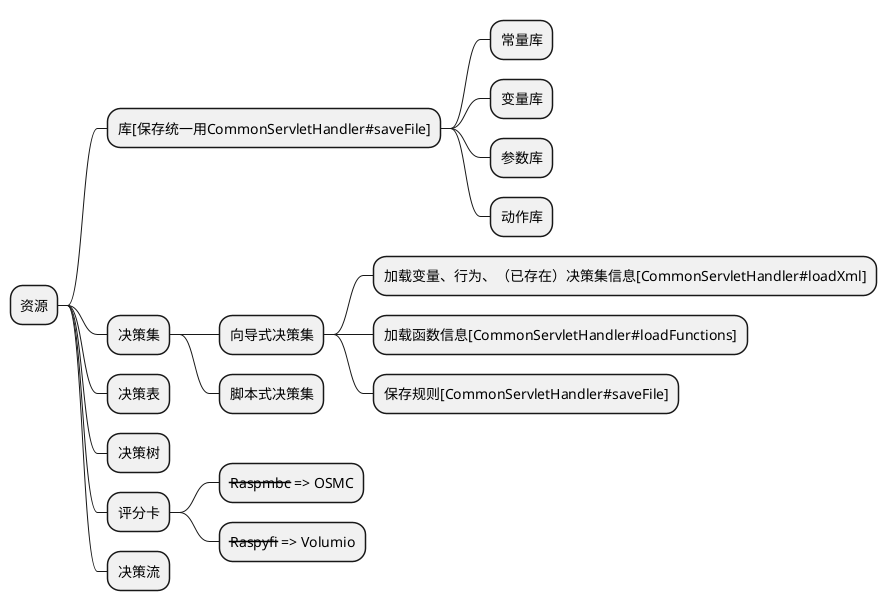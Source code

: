 @startmindmap
* 资源
** 库[保存统一用CommonServletHandler#saveFile]
    *** 常量库
    *** 变量库
    *** 参数库
    *** 动作库
'''决策集信息'''
** 决策集
    *** 向导式决策集
        **** 加载变量、行为、（已存在）决策集信息[CommonServletHandler#loadXml]
        **** 加载函数信息[CommonServletHandler#loadFunctions]
        **** 保存规则[CommonServletHandler#saveFile]
    *** 脚本式决策集
** 决策表
** 决策树
** 评分卡
    *** <s>Raspmbc</s> => OSMC
    *** <s>Raspyfi</s> => Volumio
** 决策流
@endmindmap
